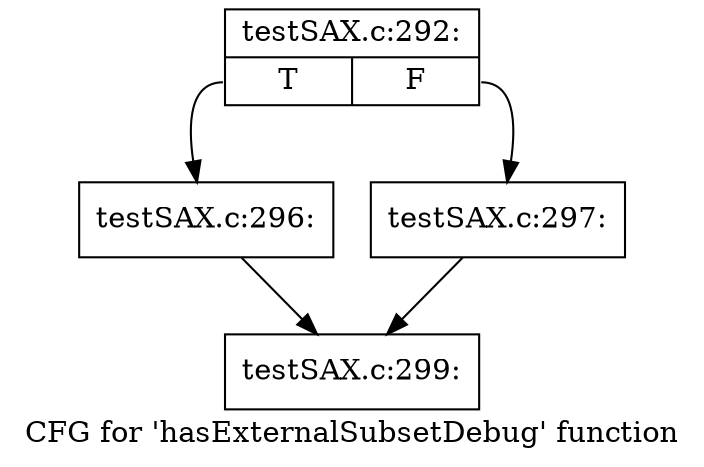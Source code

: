 digraph "CFG for 'hasExternalSubsetDebug' function" {
	label="CFG for 'hasExternalSubsetDebug' function";

	Node0x44770c0 [shape=record,label="{testSAX.c:292:|{<s0>T|<s1>F}}"];
	Node0x44770c0:s0 -> Node0x4477f00;
	Node0x44770c0:s1 -> Node0x4477270;
	Node0x4477f00 [shape=record,label="{testSAX.c:296:}"];
	Node0x4477f00 -> Node0x4477f50;
	Node0x4477270 [shape=record,label="{testSAX.c:297:}"];
	Node0x4477270 -> Node0x4477f50;
	Node0x4477f50 [shape=record,label="{testSAX.c:299:}"];
}
